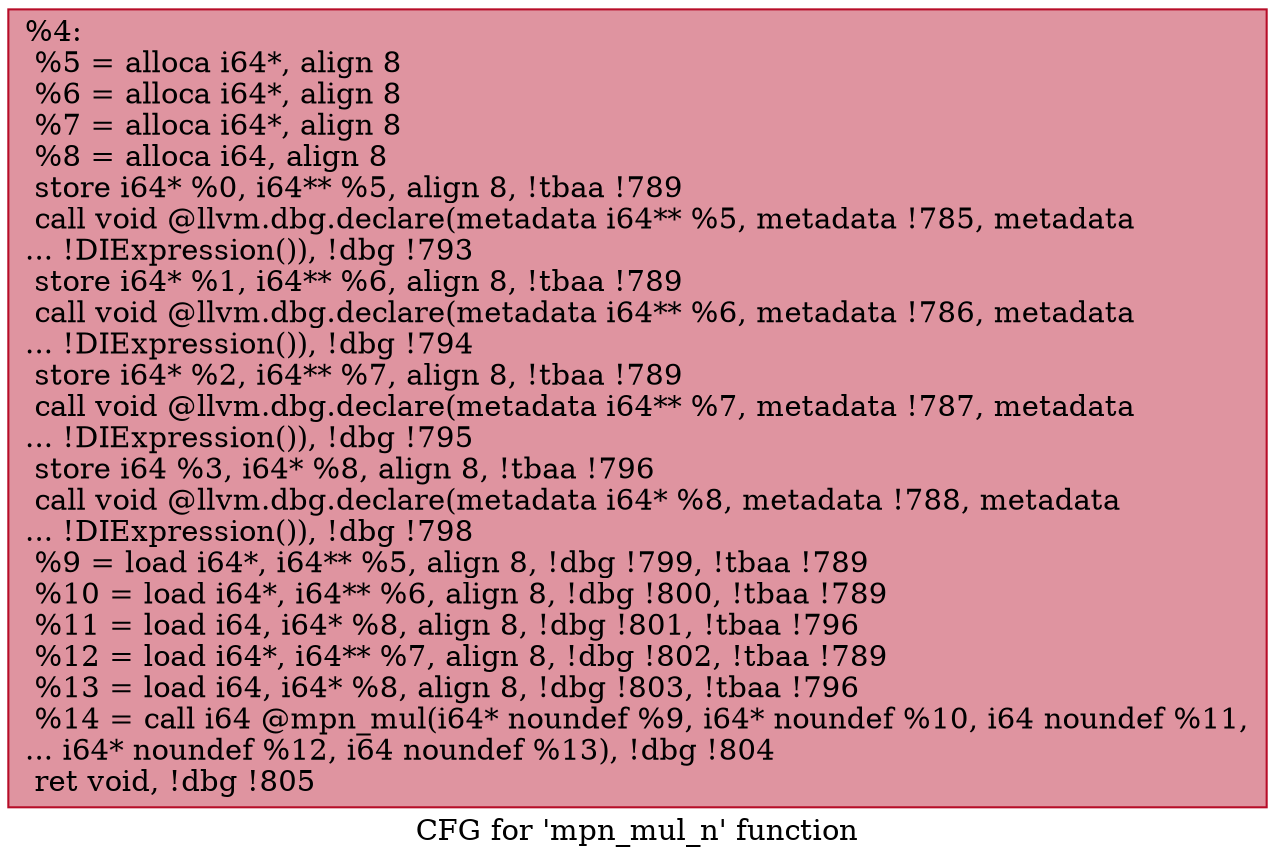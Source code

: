 digraph "CFG for 'mpn_mul_n' function" {
	label="CFG for 'mpn_mul_n' function";

	Node0x1b03730 [shape=record,color="#b70d28ff", style=filled, fillcolor="#b70d2870",label="{%4:\l  %5 = alloca i64*, align 8\l  %6 = alloca i64*, align 8\l  %7 = alloca i64*, align 8\l  %8 = alloca i64, align 8\l  store i64* %0, i64** %5, align 8, !tbaa !789\l  call void @llvm.dbg.declare(metadata i64** %5, metadata !785, metadata\l... !DIExpression()), !dbg !793\l  store i64* %1, i64** %6, align 8, !tbaa !789\l  call void @llvm.dbg.declare(metadata i64** %6, metadata !786, metadata\l... !DIExpression()), !dbg !794\l  store i64* %2, i64** %7, align 8, !tbaa !789\l  call void @llvm.dbg.declare(metadata i64** %7, metadata !787, metadata\l... !DIExpression()), !dbg !795\l  store i64 %3, i64* %8, align 8, !tbaa !796\l  call void @llvm.dbg.declare(metadata i64* %8, metadata !788, metadata\l... !DIExpression()), !dbg !798\l  %9 = load i64*, i64** %5, align 8, !dbg !799, !tbaa !789\l  %10 = load i64*, i64** %6, align 8, !dbg !800, !tbaa !789\l  %11 = load i64, i64* %8, align 8, !dbg !801, !tbaa !796\l  %12 = load i64*, i64** %7, align 8, !dbg !802, !tbaa !789\l  %13 = load i64, i64* %8, align 8, !dbg !803, !tbaa !796\l  %14 = call i64 @mpn_mul(i64* noundef %9, i64* noundef %10, i64 noundef %11,\l... i64* noundef %12, i64 noundef %13), !dbg !804\l  ret void, !dbg !805\l}"];
}
